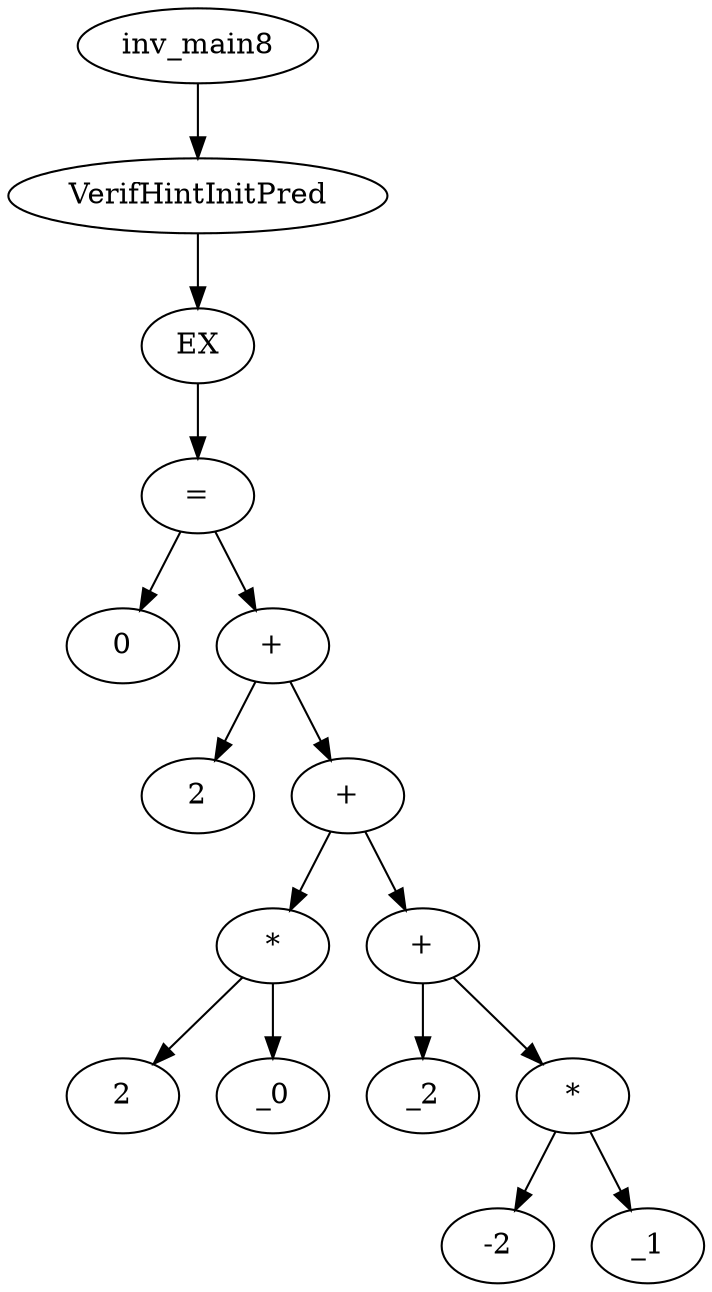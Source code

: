 digraph dag {
0 [label="inv_main8"];
1 [label="VerifHintInitPred"];
2 [label="EX"];
3 [label="="];
4 [label="0"];
5 [label="+"];
6 [label="2"];
7 [label="+"];
8 [label="*"];
9 [label="2"];
10 [label="_0"];
11 [label="+"];
12 [label="_2"];
13 [label="*"];
14 [label="-2"];
15 [label="_1"];
0->1
1->2
2->3
3->5
3 -> 4
5->7
5 -> 6
7->8
7 -> 11
8->10
8 -> 9
11->13
11 -> 12
13->15
13 -> 14
}
